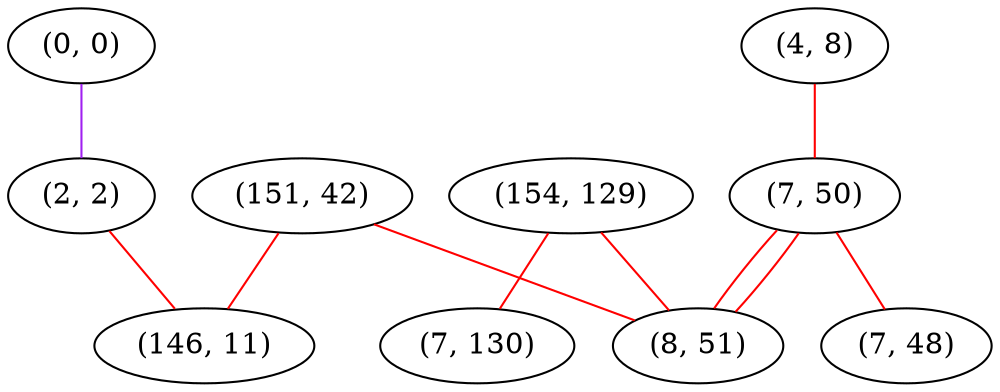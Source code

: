 graph "" {
"(0, 0)";
"(151, 42)";
"(154, 129)";
"(4, 8)";
"(7, 50)";
"(8, 51)";
"(7, 48)";
"(2, 2)";
"(146, 11)";
"(7, 130)";
"(0, 0)" -- "(2, 2)"  [color=purple, key=0, weight=4];
"(151, 42)" -- "(8, 51)"  [color=red, key=0, weight=1];
"(151, 42)" -- "(146, 11)"  [color=red, key=0, weight=1];
"(154, 129)" -- "(8, 51)"  [color=red, key=0, weight=1];
"(154, 129)" -- "(7, 130)"  [color=red, key=0, weight=1];
"(4, 8)" -- "(7, 50)"  [color=red, key=0, weight=1];
"(7, 50)" -- "(8, 51)"  [color=red, key=0, weight=1];
"(7, 50)" -- "(8, 51)"  [color=red, key=1, weight=1];
"(7, 50)" -- "(7, 48)"  [color=red, key=0, weight=1];
"(2, 2)" -- "(146, 11)"  [color=red, key=0, weight=1];
}
